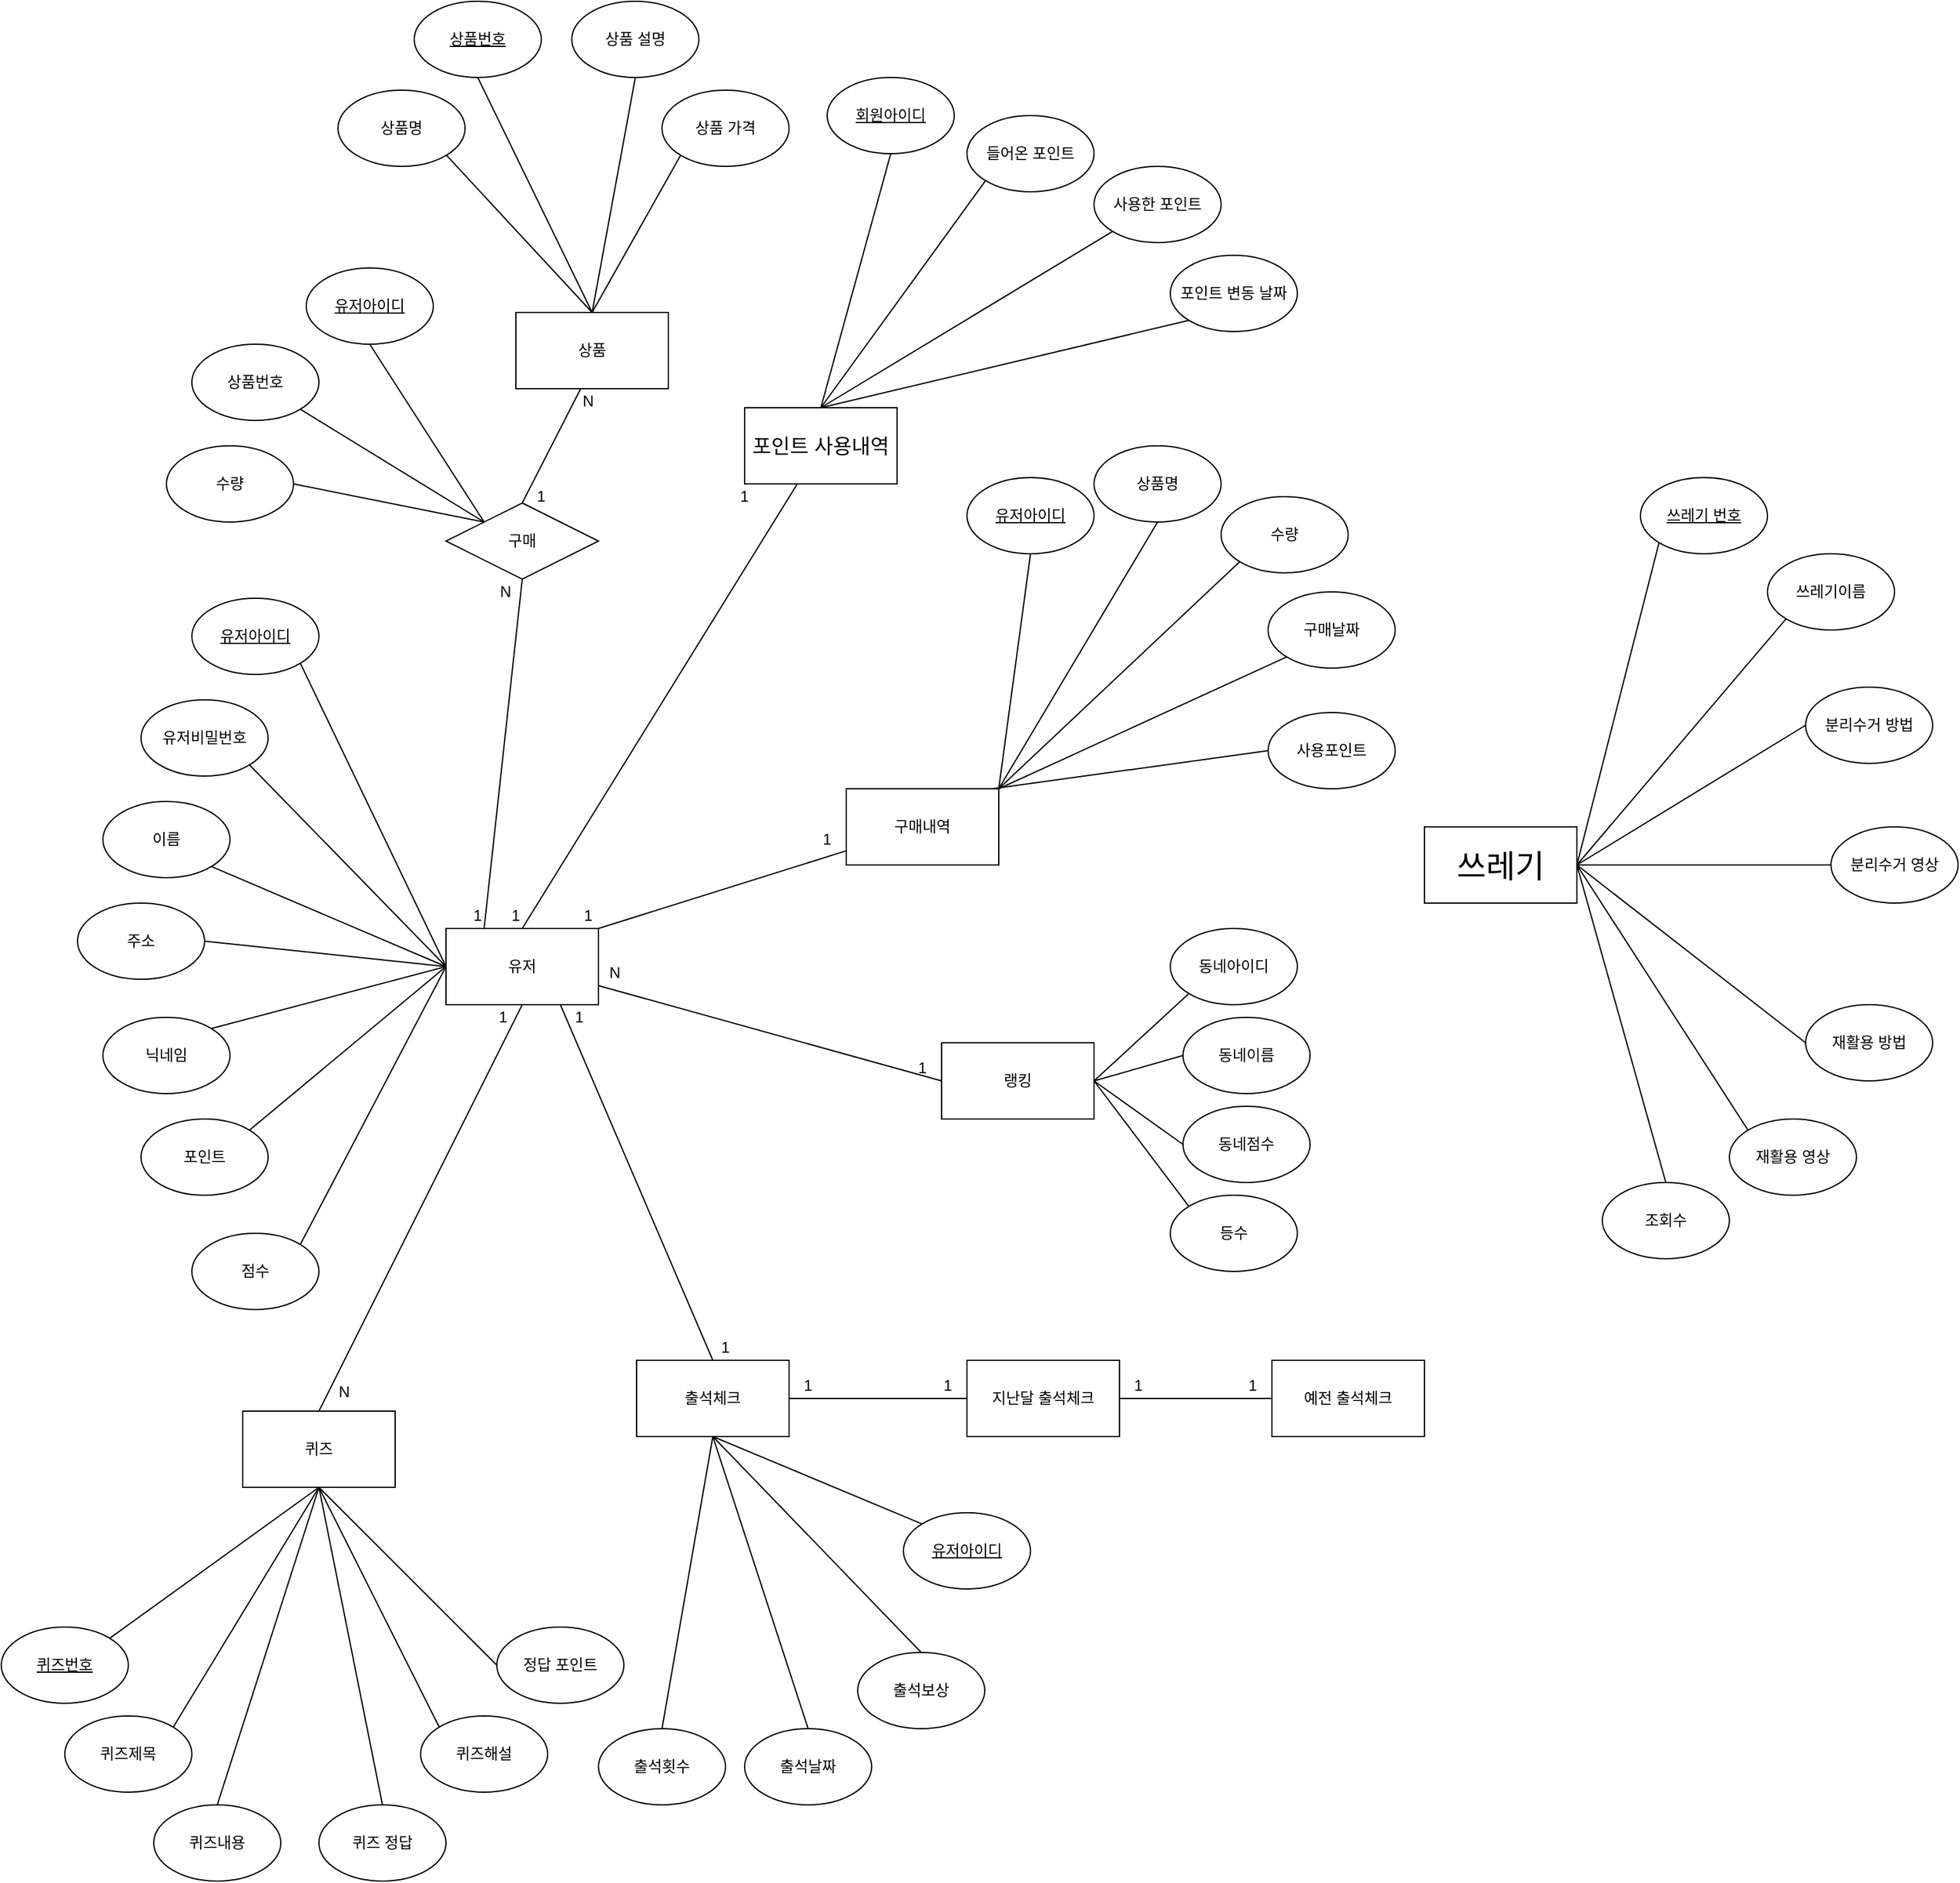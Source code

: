 <mxfile version="22.1.11" type="github">
  <diagram name="Page-1" id="ulOpeF8nahXcdeIZI8J-">
    <mxGraphModel dx="2763" dy="2087" grid="1" gridSize="10" guides="1" tooltips="1" connect="1" arrows="1" fold="1" page="1" pageScale="1" pageWidth="827" pageHeight="1169" math="0" shadow="0">
      <root>
        <mxCell id="0" />
        <mxCell id="1" parent="0" />
        <mxCell id="NCgDVOWuUd7d639b9hfE-2" value="유저" style="rounded=0;whiteSpace=wrap;html=1;" vertex="1" parent="1">
          <mxGeometry x="90" y="350" width="120" height="60" as="geometry" />
        </mxCell>
        <mxCell id="NCgDVOWuUd7d639b9hfE-3" value="상품" style="rounded=0;whiteSpace=wrap;html=1;" vertex="1" parent="1">
          <mxGeometry x="145" y="-135" width="120" height="60" as="geometry" />
        </mxCell>
        <mxCell id="NCgDVOWuUd7d639b9hfE-4" value="&lt;font style=&quot;font-size: 25px;&quot;&gt;쓰레기&lt;/font&gt;" style="rounded=0;whiteSpace=wrap;html=1;" vertex="1" parent="1">
          <mxGeometry x="860" y="270" width="120" height="60" as="geometry" />
        </mxCell>
        <mxCell id="NCgDVOWuUd7d639b9hfE-5" value="&lt;u&gt;쓰레기 번호&lt;/u&gt;" style="ellipse;whiteSpace=wrap;html=1;" vertex="1" parent="1">
          <mxGeometry x="1030" y="-5" width="100" height="60" as="geometry" />
        </mxCell>
        <mxCell id="NCgDVOWuUd7d639b9hfE-6" value="&lt;u&gt;유저아이디&lt;/u&gt;" style="ellipse;whiteSpace=wrap;html=1;" vertex="1" parent="1">
          <mxGeometry x="450" y="810" width="100" height="60" as="geometry" />
        </mxCell>
        <mxCell id="NCgDVOWuUd7d639b9hfE-7" value="&lt;u&gt;회원아이디&lt;/u&gt;" style="ellipse;whiteSpace=wrap;html=1;" vertex="1" parent="1">
          <mxGeometry x="390" y="-320" width="100" height="60" as="geometry" />
        </mxCell>
        <mxCell id="NCgDVOWuUd7d639b9hfE-8" value="출석보상" style="ellipse;whiteSpace=wrap;html=1;" vertex="1" parent="1">
          <mxGeometry x="414" y="920" width="100" height="60" as="geometry" />
        </mxCell>
        <mxCell id="NCgDVOWuUd7d639b9hfE-9" value="출석날짜" style="ellipse;whiteSpace=wrap;html=1;" vertex="1" parent="1">
          <mxGeometry x="325" y="980" width="100" height="60" as="geometry" />
        </mxCell>
        <mxCell id="NCgDVOWuUd7d639b9hfE-10" value="출석횟수" style="ellipse;whiteSpace=wrap;html=1;" vertex="1" parent="1">
          <mxGeometry x="210" y="980" width="100" height="60" as="geometry" />
        </mxCell>
        <mxCell id="NCgDVOWuUd7d639b9hfE-11" value="&lt;u&gt;퀴즈번호&lt;/u&gt;" style="ellipse;whiteSpace=wrap;html=1;" vertex="1" parent="1">
          <mxGeometry x="-260" y="900" width="100" height="60" as="geometry" />
        </mxCell>
        <mxCell id="NCgDVOWuUd7d639b9hfE-12" value="상품 가격" style="ellipse;whiteSpace=wrap;html=1;" vertex="1" parent="1">
          <mxGeometry x="260" y="-310" width="100" height="60" as="geometry" />
        </mxCell>
        <mxCell id="NCgDVOWuUd7d639b9hfE-13" value="상품 설명" style="ellipse;whiteSpace=wrap;html=1;" vertex="1" parent="1">
          <mxGeometry x="189" y="-380" width="100" height="60" as="geometry" />
        </mxCell>
        <mxCell id="NCgDVOWuUd7d639b9hfE-14" value="&lt;u&gt;상품번호&lt;/u&gt;" style="ellipse;whiteSpace=wrap;html=1;" vertex="1" parent="1">
          <mxGeometry x="65" y="-380" width="100" height="60" as="geometry" />
        </mxCell>
        <mxCell id="NCgDVOWuUd7d639b9hfE-15" value="상품명" style="ellipse;whiteSpace=wrap;html=1;" vertex="1" parent="1">
          <mxGeometry x="5" y="-310" width="100" height="60" as="geometry" />
        </mxCell>
        <mxCell id="NCgDVOWuUd7d639b9hfE-16" value="&lt;u&gt;유저아이디&lt;/u&gt;" style="ellipse;whiteSpace=wrap;html=1;" vertex="1" parent="1">
          <mxGeometry x="-110" y="90" width="100" height="60" as="geometry" />
        </mxCell>
        <mxCell id="NCgDVOWuUd7d639b9hfE-17" value="점수" style="ellipse;whiteSpace=wrap;html=1;" vertex="1" parent="1">
          <mxGeometry x="-110" y="590" width="100" height="60" as="geometry" />
        </mxCell>
        <mxCell id="NCgDVOWuUd7d639b9hfE-18" value="포인트" style="ellipse;whiteSpace=wrap;html=1;" vertex="1" parent="1">
          <mxGeometry x="-150" y="500" width="100" height="60" as="geometry" />
        </mxCell>
        <mxCell id="NCgDVOWuUd7d639b9hfE-19" value="닉네임" style="ellipse;whiteSpace=wrap;html=1;" vertex="1" parent="1">
          <mxGeometry x="-180" y="420" width="100" height="60" as="geometry" />
        </mxCell>
        <mxCell id="NCgDVOWuUd7d639b9hfE-20" value="주소" style="ellipse;whiteSpace=wrap;html=1;" vertex="1" parent="1">
          <mxGeometry x="-200" y="330" width="100" height="60" as="geometry" />
        </mxCell>
        <mxCell id="NCgDVOWuUd7d639b9hfE-21" value="이름" style="ellipse;whiteSpace=wrap;html=1;" vertex="1" parent="1">
          <mxGeometry x="-180" y="250" width="100" height="60" as="geometry" />
        </mxCell>
        <mxCell id="NCgDVOWuUd7d639b9hfE-22" value="유저비밀번호" style="ellipse;whiteSpace=wrap;html=1;" vertex="1" parent="1">
          <mxGeometry x="-150" y="170" width="100" height="60" as="geometry" />
        </mxCell>
        <mxCell id="NCgDVOWuUd7d639b9hfE-23" value="" style="endArrow=none;html=1;rounded=0;exitX=1;exitY=1;exitDx=0;exitDy=0;entryX=0;entryY=0.5;entryDx=0;entryDy=0;" edge="1" parent="1" source="NCgDVOWuUd7d639b9hfE-16" target="NCgDVOWuUd7d639b9hfE-2">
          <mxGeometry width="50" height="50" relative="1" as="geometry">
            <mxPoint x="390" y="430" as="sourcePoint" />
            <mxPoint x="35" y="370" as="targetPoint" />
          </mxGeometry>
        </mxCell>
        <mxCell id="NCgDVOWuUd7d639b9hfE-24" value="" style="endArrow=none;html=1;rounded=0;exitX=1;exitY=1;exitDx=0;exitDy=0;entryX=0;entryY=0.5;entryDx=0;entryDy=0;" edge="1" parent="1" source="NCgDVOWuUd7d639b9hfE-22" target="NCgDVOWuUd7d639b9hfE-2">
          <mxGeometry width="50" height="50" relative="1" as="geometry">
            <mxPoint x="320" y="480" as="sourcePoint" />
            <mxPoint x="373" y="706" as="targetPoint" />
          </mxGeometry>
        </mxCell>
        <mxCell id="NCgDVOWuUd7d639b9hfE-25" value="" style="endArrow=none;html=1;rounded=0;exitX=1;exitY=1;exitDx=0;exitDy=0;entryX=0;entryY=0.5;entryDx=0;entryDy=0;" edge="1" parent="1" source="NCgDVOWuUd7d639b9hfE-21" target="NCgDVOWuUd7d639b9hfE-2">
          <mxGeometry width="50" height="50" relative="1" as="geometry">
            <mxPoint x="340" y="590" as="sourcePoint" />
            <mxPoint x="390" y="540" as="targetPoint" />
          </mxGeometry>
        </mxCell>
        <mxCell id="NCgDVOWuUd7d639b9hfE-26" value="" style="endArrow=none;html=1;rounded=0;exitX=1;exitY=0.5;exitDx=0;exitDy=0;entryX=0;entryY=0.5;entryDx=0;entryDy=0;" edge="1" parent="1" source="NCgDVOWuUd7d639b9hfE-20" target="NCgDVOWuUd7d639b9hfE-2">
          <mxGeometry width="50" height="50" relative="1" as="geometry">
            <mxPoint x="350" y="600" as="sourcePoint" />
            <mxPoint x="400" y="550" as="targetPoint" />
          </mxGeometry>
        </mxCell>
        <mxCell id="NCgDVOWuUd7d639b9hfE-27" value="" style="endArrow=none;html=1;rounded=0;exitX=1;exitY=0;exitDx=0;exitDy=0;entryX=0;entryY=0.5;entryDx=0;entryDy=0;" edge="1" parent="1" source="NCgDVOWuUd7d639b9hfE-19" target="NCgDVOWuUd7d639b9hfE-2">
          <mxGeometry width="50" height="50" relative="1" as="geometry">
            <mxPoint x="360" y="610" as="sourcePoint" />
            <mxPoint x="410" y="560" as="targetPoint" />
          </mxGeometry>
        </mxCell>
        <mxCell id="NCgDVOWuUd7d639b9hfE-28" value="" style="endArrow=none;html=1;rounded=0;exitX=1;exitY=0;exitDx=0;exitDy=0;entryX=0;entryY=0.5;entryDx=0;entryDy=0;" edge="1" parent="1" source="NCgDVOWuUd7d639b9hfE-18" target="NCgDVOWuUd7d639b9hfE-2">
          <mxGeometry width="50" height="50" relative="1" as="geometry">
            <mxPoint x="370" y="620" as="sourcePoint" />
            <mxPoint x="420" y="570" as="targetPoint" />
          </mxGeometry>
        </mxCell>
        <mxCell id="NCgDVOWuUd7d639b9hfE-29" value="" style="endArrow=none;html=1;rounded=0;exitX=1;exitY=0;exitDx=0;exitDy=0;entryX=0;entryY=0.5;entryDx=0;entryDy=0;" edge="1" parent="1" source="NCgDVOWuUd7d639b9hfE-17" target="NCgDVOWuUd7d639b9hfE-2">
          <mxGeometry width="50" height="50" relative="1" as="geometry">
            <mxPoint x="380" y="630" as="sourcePoint" />
            <mxPoint x="430" y="580" as="targetPoint" />
          </mxGeometry>
        </mxCell>
        <mxCell id="NCgDVOWuUd7d639b9hfE-30" value="" style="endArrow=none;html=1;rounded=0;entryX=0.425;entryY=1;entryDx=0;entryDy=0;exitX=0.5;exitY=0;exitDx=0;exitDy=0;entryPerimeter=0;" edge="1" parent="1" source="NCgDVOWuUd7d639b9hfE-41" target="NCgDVOWuUd7d639b9hfE-3">
          <mxGeometry width="50" height="50" relative="1" as="geometry">
            <mxPoint x="240" y="160" as="sourcePoint" />
            <mxPoint x="255" y="115" as="targetPoint" />
          </mxGeometry>
        </mxCell>
        <mxCell id="NCgDVOWuUd7d639b9hfE-31" value="" style="endArrow=none;html=1;rounded=0;entryX=0.5;entryY=1;entryDx=0;entryDy=0;exitX=0.5;exitY=0;exitDx=0;exitDy=0;" edge="1" parent="1" source="NCgDVOWuUd7d639b9hfE-3" target="NCgDVOWuUd7d639b9hfE-13">
          <mxGeometry width="50" height="50" relative="1" as="geometry">
            <mxPoint x="360" y="110" as="sourcePoint" />
            <mxPoint x="410" y="60" as="targetPoint" />
          </mxGeometry>
        </mxCell>
        <mxCell id="NCgDVOWuUd7d639b9hfE-32" value="" style="endArrow=none;html=1;rounded=0;entryX=0;entryY=1;entryDx=0;entryDy=0;exitX=0.5;exitY=0;exitDx=0;exitDy=0;" edge="1" parent="1" source="NCgDVOWuUd7d639b9hfE-3" target="NCgDVOWuUd7d639b9hfE-12">
          <mxGeometry width="50" height="50" relative="1" as="geometry">
            <mxPoint x="545" y="90" as="sourcePoint" />
            <mxPoint x="595" y="40" as="targetPoint" />
          </mxGeometry>
        </mxCell>
        <mxCell id="NCgDVOWuUd7d639b9hfE-33" value="" style="endArrow=none;html=1;rounded=0;entryX=0.5;entryY=1;entryDx=0;entryDy=0;exitX=0.5;exitY=0;exitDx=0;exitDy=0;" edge="1" parent="1" source="NCgDVOWuUd7d639b9hfE-3" target="NCgDVOWuUd7d639b9hfE-14">
          <mxGeometry width="50" height="50" relative="1" as="geometry">
            <mxPoint x="465" y="55" as="sourcePoint" />
            <mxPoint x="515" y="5" as="targetPoint" />
          </mxGeometry>
        </mxCell>
        <mxCell id="NCgDVOWuUd7d639b9hfE-34" value="" style="endArrow=none;html=1;rounded=0;entryX=0.25;entryY=0;entryDx=0;entryDy=0;exitX=0.5;exitY=1;exitDx=0;exitDy=0;" edge="1" parent="1" source="NCgDVOWuUd7d639b9hfE-41" target="NCgDVOWuUd7d639b9hfE-2">
          <mxGeometry width="50" height="50" relative="1" as="geometry">
            <mxPoint x="364" y="380" as="sourcePoint" />
            <mxPoint x="414" y="330" as="targetPoint" />
          </mxGeometry>
        </mxCell>
        <mxCell id="NCgDVOWuUd7d639b9hfE-35" value="" style="endArrow=none;html=1;rounded=0;entryX=0.5;entryY=1;entryDx=0;entryDy=0;exitX=0.5;exitY=0;exitDx=0;exitDy=0;" edge="1" parent="1" source="NCgDVOWuUd7d639b9hfE-42" target="NCgDVOWuUd7d639b9hfE-2">
          <mxGeometry width="50" height="50" relative="1" as="geometry">
            <mxPoint x="250" y="650" as="sourcePoint" />
            <mxPoint x="625" y="490" as="targetPoint" />
          </mxGeometry>
        </mxCell>
        <mxCell id="NCgDVOWuUd7d639b9hfE-36" value="" style="endArrow=none;html=1;rounded=0;entryX=0.5;entryY=0;entryDx=0;entryDy=0;exitX=0.5;exitY=1;exitDx=0;exitDy=0;" edge="1" parent="1" source="NCgDVOWuUd7d639b9hfE-59" target="NCgDVOWuUd7d639b9hfE-10">
          <mxGeometry width="50" height="50" relative="1" as="geometry">
            <mxPoint x="310" y="760" as="sourcePoint" />
            <mxPoint x="362" y="560" as="targetPoint" />
          </mxGeometry>
        </mxCell>
        <mxCell id="NCgDVOWuUd7d639b9hfE-37" value="" style="endArrow=none;html=1;rounded=0;entryX=0.75;entryY=1;entryDx=0;entryDy=0;exitX=0.5;exitY=0;exitDx=0;exitDy=0;" edge="1" parent="1" source="NCgDVOWuUd7d639b9hfE-59" target="NCgDVOWuUd7d639b9hfE-2">
          <mxGeometry width="50" height="50" relative="1" as="geometry">
            <mxPoint x="600" y="590" as="sourcePoint" />
            <mxPoint x="650" y="540" as="targetPoint" />
          </mxGeometry>
        </mxCell>
        <mxCell id="NCgDVOWuUd7d639b9hfE-38" value="" style="endArrow=none;html=1;rounded=0;entryX=0;entryY=0;entryDx=0;entryDy=0;exitX=0.5;exitY=1;exitDx=0;exitDy=0;" edge="1" parent="1" source="NCgDVOWuUd7d639b9hfE-59" target="NCgDVOWuUd7d639b9hfE-6">
          <mxGeometry width="50" height="50" relative="1" as="geometry">
            <mxPoint x="310" y="760" as="sourcePoint" />
            <mxPoint x="556" y="870" as="targetPoint" />
          </mxGeometry>
        </mxCell>
        <mxCell id="NCgDVOWuUd7d639b9hfE-39" value="" style="endArrow=none;html=1;rounded=0;entryX=0.5;entryY=0;entryDx=0;entryDy=0;exitX=0.5;exitY=1;exitDx=0;exitDy=0;" edge="1" parent="1" source="NCgDVOWuUd7d639b9hfE-59" target="NCgDVOWuUd7d639b9hfE-8">
          <mxGeometry width="50" height="50" relative="1" as="geometry">
            <mxPoint x="310" y="760" as="sourcePoint" />
            <mxPoint x="686" y="910" as="targetPoint" />
          </mxGeometry>
        </mxCell>
        <mxCell id="NCgDVOWuUd7d639b9hfE-40" value="" style="endArrow=none;html=1;rounded=0;entryX=1;entryY=1;entryDx=0;entryDy=0;exitX=0.5;exitY=0;exitDx=0;exitDy=0;" edge="1" parent="1" source="NCgDVOWuUd7d639b9hfE-3" target="NCgDVOWuUd7d639b9hfE-15">
          <mxGeometry width="50" height="50" relative="1" as="geometry">
            <mxPoint x="485" y="-70" as="sourcePoint" />
            <mxPoint x="535" y="-120" as="targetPoint" />
          </mxGeometry>
        </mxCell>
        <mxCell id="NCgDVOWuUd7d639b9hfE-41" value="구매" style="shape=rhombus;perimeter=rhombusPerimeter;whiteSpace=wrap;html=1;align=center;" vertex="1" parent="1">
          <mxGeometry x="90" y="15" width="120" height="60" as="geometry" />
        </mxCell>
        <mxCell id="NCgDVOWuUd7d639b9hfE-42" value="퀴즈" style="rounded=0;whiteSpace=wrap;html=1;" vertex="1" parent="1">
          <mxGeometry x="-70" y="730" width="120" height="60" as="geometry" />
        </mxCell>
        <mxCell id="NCgDVOWuUd7d639b9hfE-43" value="N" style="text;html=1;strokeColor=none;fillColor=none;align=center;verticalAlign=middle;whiteSpace=wrap;rounded=0;" vertex="1" parent="1">
          <mxGeometry x="-20" y="700" width="60" height="30" as="geometry" />
        </mxCell>
        <mxCell id="NCgDVOWuUd7d639b9hfE-45" value="1" style="text;html=1;strokeColor=none;fillColor=none;align=center;verticalAlign=middle;whiteSpace=wrap;rounded=0;" vertex="1" parent="1">
          <mxGeometry x="120" y="410" width="30" height="20" as="geometry" />
        </mxCell>
        <mxCell id="NCgDVOWuUd7d639b9hfE-46" value="" style="endArrow=none;html=1;rounded=0;entryX=0.5;entryY=0;entryDx=0;entryDy=0;exitX=0.5;exitY=1;exitDx=0;exitDy=0;" edge="1" parent="1" source="NCgDVOWuUd7d639b9hfE-59" target="NCgDVOWuUd7d639b9hfE-9">
          <mxGeometry width="50" height="50" relative="1" as="geometry">
            <mxPoint x="310" y="760" as="sourcePoint" />
            <mxPoint x="576" y="1020" as="targetPoint" />
          </mxGeometry>
        </mxCell>
        <mxCell id="NCgDVOWuUd7d639b9hfE-47" value="" style="endArrow=none;html=1;rounded=0;exitX=0.5;exitY=1;exitDx=0;exitDy=0;entryX=1;entryY=0;entryDx=0;entryDy=0;" edge="1" parent="1" source="NCgDVOWuUd7d639b9hfE-42" target="NCgDVOWuUd7d639b9hfE-11">
          <mxGeometry width="50" height="50" relative="1" as="geometry">
            <mxPoint x="405" y="800" as="sourcePoint" />
            <mxPoint x="455" y="750" as="targetPoint" />
          </mxGeometry>
        </mxCell>
        <mxCell id="NCgDVOWuUd7d639b9hfE-48" value="" style="endArrow=none;html=1;rounded=0;exitX=0.5;exitY=1;exitDx=0;exitDy=0;entryX=1;entryY=0;entryDx=0;entryDy=0;" edge="1" parent="1" source="NCgDVOWuUd7d639b9hfE-42" target="NCgDVOWuUd7d639b9hfE-53">
          <mxGeometry width="50" height="50" relative="1" as="geometry">
            <mxPoint x="415" y="810" as="sourcePoint" />
            <mxPoint x="465" y="760" as="targetPoint" />
          </mxGeometry>
        </mxCell>
        <mxCell id="NCgDVOWuUd7d639b9hfE-49" value="" style="endArrow=none;html=1;rounded=0;exitX=0.5;exitY=1;exitDx=0;exitDy=0;entryX=0.5;entryY=0;entryDx=0;entryDy=0;" edge="1" parent="1" source="NCgDVOWuUd7d639b9hfE-42" target="NCgDVOWuUd7d639b9hfE-55">
          <mxGeometry width="50" height="50" relative="1" as="geometry">
            <mxPoint x="425" y="820" as="sourcePoint" />
            <mxPoint x="475" y="770" as="targetPoint" />
          </mxGeometry>
        </mxCell>
        <mxCell id="NCgDVOWuUd7d639b9hfE-50" value="" style="endArrow=none;html=1;rounded=0;exitX=0.5;exitY=1;exitDx=0;exitDy=0;entryX=0.5;entryY=0;entryDx=0;entryDy=0;" edge="1" parent="1" source="NCgDVOWuUd7d639b9hfE-42" target="NCgDVOWuUd7d639b9hfE-56">
          <mxGeometry width="50" height="50" relative="1" as="geometry">
            <mxPoint x="435" y="830" as="sourcePoint" />
            <mxPoint x="485" y="780" as="targetPoint" />
          </mxGeometry>
        </mxCell>
        <mxCell id="NCgDVOWuUd7d639b9hfE-51" value="" style="endArrow=none;html=1;rounded=0;exitX=0;exitY=0;exitDx=0;exitDy=0;entryX=0.5;entryY=1;entryDx=0;entryDy=0;" edge="1" parent="1" source="NCgDVOWuUd7d639b9hfE-57" target="NCgDVOWuUd7d639b9hfE-42">
          <mxGeometry width="50" height="50" relative="1" as="geometry">
            <mxPoint x="445" y="840" as="sourcePoint" />
            <mxPoint x="130" y="770" as="targetPoint" />
          </mxGeometry>
        </mxCell>
        <mxCell id="NCgDVOWuUd7d639b9hfE-52" value="" style="endArrow=none;html=1;rounded=0;entryX=0.5;entryY=1;entryDx=0;entryDy=0;exitX=0;exitY=0.5;exitDx=0;exitDy=0;" edge="1" parent="1" source="NCgDVOWuUd7d639b9hfE-54" target="NCgDVOWuUd7d639b9hfE-42">
          <mxGeometry width="50" height="50" relative="1" as="geometry">
            <mxPoint x="455" y="850" as="sourcePoint" />
            <mxPoint x="505" y="800" as="targetPoint" />
          </mxGeometry>
        </mxCell>
        <mxCell id="NCgDVOWuUd7d639b9hfE-53" value="퀴즈제목" style="ellipse;whiteSpace=wrap;html=1;" vertex="1" parent="1">
          <mxGeometry x="-210" y="970" width="100" height="60" as="geometry" />
        </mxCell>
        <mxCell id="NCgDVOWuUd7d639b9hfE-54" value="정답 포인트" style="ellipse;whiteSpace=wrap;html=1;" vertex="1" parent="1">
          <mxGeometry x="130" y="900" width="100" height="60" as="geometry" />
        </mxCell>
        <mxCell id="NCgDVOWuUd7d639b9hfE-55" value="퀴즈내용" style="ellipse;whiteSpace=wrap;html=1;" vertex="1" parent="1">
          <mxGeometry x="-140" y="1040" width="100" height="60" as="geometry" />
        </mxCell>
        <mxCell id="NCgDVOWuUd7d639b9hfE-56" value="퀴즈 정답" style="ellipse;whiteSpace=wrap;html=1;" vertex="1" parent="1">
          <mxGeometry x="-10" y="1040" width="100" height="60" as="geometry" />
        </mxCell>
        <mxCell id="NCgDVOWuUd7d639b9hfE-57" value="퀴즈해설" style="ellipse;whiteSpace=wrap;html=1;" vertex="1" parent="1">
          <mxGeometry x="70" y="970" width="100" height="60" as="geometry" />
        </mxCell>
        <mxCell id="NCgDVOWuUd7d639b9hfE-59" value="출석체크" style="rounded=0;whiteSpace=wrap;html=1;" vertex="1" parent="1">
          <mxGeometry x="240" y="690" width="120" height="60" as="geometry" />
        </mxCell>
        <mxCell id="NCgDVOWuUd7d639b9hfE-60" value="1" style="text;html=1;strokeColor=none;fillColor=none;align=center;verticalAlign=middle;whiteSpace=wrap;rounded=0;" vertex="1" parent="1">
          <mxGeometry x="180" y="410" width="30" height="20" as="geometry" />
        </mxCell>
        <mxCell id="NCgDVOWuUd7d639b9hfE-61" value="1" style="text;html=1;strokeColor=none;fillColor=none;align=center;verticalAlign=middle;whiteSpace=wrap;rounded=0;" vertex="1" parent="1">
          <mxGeometry x="295" y="670" width="30" height="20" as="geometry" />
        </mxCell>
        <mxCell id="NCgDVOWuUd7d639b9hfE-62" value="" style="endArrow=none;html=1;rounded=0;entryX=1;entryY=0.5;entryDx=0;entryDy=0;exitX=0;exitY=0.5;exitDx=0;exitDy=0;" edge="1" parent="1" source="NCgDVOWuUd7d639b9hfE-64" target="NCgDVOWuUd7d639b9hfE-59">
          <mxGeometry width="50" height="50" relative="1" as="geometry">
            <mxPoint x="296" y="980" as="sourcePoint" />
            <mxPoint x="346" y="760" as="targetPoint" />
          </mxGeometry>
        </mxCell>
        <mxCell id="NCgDVOWuUd7d639b9hfE-63" value="" style="endArrow=none;html=1;rounded=0;exitX=1;exitY=0.75;exitDx=0;exitDy=0;entryX=0;entryY=0.5;entryDx=0;entryDy=0;" edge="1" parent="1" source="NCgDVOWuUd7d639b9hfE-2" target="NCgDVOWuUd7d639b9hfE-72">
          <mxGeometry width="50" height="50" relative="1" as="geometry">
            <mxPoint x="550" y="530" as="sourcePoint" />
            <mxPoint x="450" y="450" as="targetPoint" />
          </mxGeometry>
        </mxCell>
        <mxCell id="NCgDVOWuUd7d639b9hfE-64" value="지난달 출석체크" style="rounded=0;whiteSpace=wrap;html=1;" vertex="1" parent="1">
          <mxGeometry x="500" y="690" width="120" height="60" as="geometry" />
        </mxCell>
        <mxCell id="NCgDVOWuUd7d639b9hfE-65" value="" style="endArrow=none;html=1;rounded=0;entryX=1;entryY=0.5;entryDx=0;entryDy=0;" edge="1" parent="1" source="NCgDVOWuUd7d639b9hfE-66" target="NCgDVOWuUd7d639b9hfE-64">
          <mxGeometry width="50" height="50" relative="1" as="geometry">
            <mxPoint x="546" y="1090" as="sourcePoint" />
            <mxPoint x="550" y="860" as="targetPoint" />
          </mxGeometry>
        </mxCell>
        <mxCell id="NCgDVOWuUd7d639b9hfE-66" value="예전 출석체크" style="rounded=0;whiteSpace=wrap;html=1;" vertex="1" parent="1">
          <mxGeometry x="740" y="690" width="120" height="60" as="geometry" />
        </mxCell>
        <mxCell id="NCgDVOWuUd7d639b9hfE-67" value="1" style="text;html=1;strokeColor=none;fillColor=none;align=center;verticalAlign=middle;whiteSpace=wrap;rounded=0;" vertex="1" parent="1">
          <mxGeometry x="360" y="700" width="30" height="20" as="geometry" />
        </mxCell>
        <mxCell id="NCgDVOWuUd7d639b9hfE-68" value="1" style="text;html=1;strokeColor=none;fillColor=none;align=center;verticalAlign=middle;whiteSpace=wrap;rounded=0;" vertex="1" parent="1">
          <mxGeometry x="470" y="700" width="30" height="20" as="geometry" />
        </mxCell>
        <mxCell id="NCgDVOWuUd7d639b9hfE-69" value="1" style="text;html=1;strokeColor=none;fillColor=none;align=center;verticalAlign=middle;whiteSpace=wrap;rounded=0;" vertex="1" parent="1">
          <mxGeometry x="710" y="700" width="30" height="20" as="geometry" />
        </mxCell>
        <mxCell id="NCgDVOWuUd7d639b9hfE-70" value="1" style="text;html=1;strokeColor=none;fillColor=none;align=center;verticalAlign=middle;whiteSpace=wrap;rounded=0;" vertex="1" parent="1">
          <mxGeometry x="620" y="700" width="30" height="20" as="geometry" />
        </mxCell>
        <mxCell id="NCgDVOWuUd7d639b9hfE-72" value="랭킹" style="rounded=0;whiteSpace=wrap;html=1;" vertex="1" parent="1">
          <mxGeometry x="480" y="440" width="120" height="60" as="geometry" />
        </mxCell>
        <mxCell id="NCgDVOWuUd7d639b9hfE-73" value="N" style="text;html=1;strokeColor=none;fillColor=none;align=center;verticalAlign=middle;whiteSpace=wrap;rounded=0;" vertex="1" parent="1">
          <mxGeometry x="210" y="370" width="26" height="30" as="geometry" />
        </mxCell>
        <mxCell id="NCgDVOWuUd7d639b9hfE-74" value="1" style="text;html=1;strokeColor=none;fillColor=none;align=center;verticalAlign=middle;whiteSpace=wrap;rounded=0;" vertex="1" parent="1">
          <mxGeometry x="450" y="450" width="30" height="20" as="geometry" />
        </mxCell>
        <mxCell id="NCgDVOWuUd7d639b9hfE-75" value="" style="endArrow=none;html=1;rounded=0;exitX=1;exitY=0.5;exitDx=0;exitDy=0;entryX=0;entryY=1;entryDx=0;entryDy=0;" edge="1" parent="1" source="NCgDVOWuUd7d639b9hfE-72" target="NCgDVOWuUd7d639b9hfE-90">
          <mxGeometry width="50" height="50" relative="1" as="geometry">
            <mxPoint x="670" y="830" as="sourcePoint" />
            <mxPoint x="670" y="410" as="targetPoint" />
          </mxGeometry>
        </mxCell>
        <mxCell id="NCgDVOWuUd7d639b9hfE-76" value="" style="endArrow=none;html=1;rounded=0;entryX=1;entryY=0.5;entryDx=0;entryDy=0;exitX=0;exitY=0.5;exitDx=0;exitDy=0;" edge="1" parent="1" source="NCgDVOWuUd7d639b9hfE-89" target="NCgDVOWuUd7d639b9hfE-72">
          <mxGeometry width="50" height="50" relative="1" as="geometry">
            <mxPoint x="670" y="470" as="sourcePoint" />
            <mxPoint x="680" y="720" as="targetPoint" />
          </mxGeometry>
        </mxCell>
        <mxCell id="NCgDVOWuUd7d639b9hfE-77" value="" style="endArrow=none;html=1;rounded=0;entryX=1;entryY=0.5;entryDx=0;entryDy=0;exitX=0;exitY=0.5;exitDx=0;exitDy=0;" edge="1" parent="1" source="NCgDVOWuUd7d639b9hfE-88" target="NCgDVOWuUd7d639b9hfE-72">
          <mxGeometry width="50" height="50" relative="1" as="geometry">
            <mxPoint x="680" y="500" as="sourcePoint" />
            <mxPoint x="690" y="730" as="targetPoint" />
          </mxGeometry>
        </mxCell>
        <mxCell id="NCgDVOWuUd7d639b9hfE-78" value="" style="endArrow=none;html=1;rounded=0;entryX=1;entryY=0.5;entryDx=0;entryDy=0;exitX=0;exitY=0;exitDx=0;exitDy=0;" edge="1" parent="1" source="NCgDVOWuUd7d639b9hfE-87" target="NCgDVOWuUd7d639b9hfE-72">
          <mxGeometry width="50" height="50" relative="1" as="geometry">
            <mxPoint x="660" y="540" as="sourcePoint" />
            <mxPoint x="700" y="740" as="targetPoint" />
          </mxGeometry>
        </mxCell>
        <mxCell id="NCgDVOWuUd7d639b9hfE-80" value="" style="endArrow=none;html=1;rounded=0;exitX=0.5;exitY=0;exitDx=0;exitDy=0;" edge="1" parent="1" source="NCgDVOWuUd7d639b9hfE-2" target="NCgDVOWuUd7d639b9hfE-99">
          <mxGeometry width="50" height="50" relative="1" as="geometry">
            <mxPoint x="380" y="390" as="sourcePoint" />
            <mxPoint x="430" y="-80" as="targetPoint" />
          </mxGeometry>
        </mxCell>
        <mxCell id="NCgDVOWuUd7d639b9hfE-81" value="" style="endArrow=none;html=1;rounded=0;exitX=1;exitY=0;exitDx=0;exitDy=0;" edge="1" parent="1" source="NCgDVOWuUd7d639b9hfE-2" target="NCgDVOWuUd7d639b9hfE-100">
          <mxGeometry width="50" height="50" relative="1" as="geometry">
            <mxPoint x="439.5" y="420" as="sourcePoint" />
            <mxPoint x="470" y="170" as="targetPoint" />
          </mxGeometry>
        </mxCell>
        <mxCell id="NCgDVOWuUd7d639b9hfE-82" value="" style="endArrow=none;html=1;rounded=0;exitX=0.5;exitY=0;exitDx=0;exitDy=0;entryX=0.5;entryY=1;entryDx=0;entryDy=0;" edge="1" parent="1" source="NCgDVOWuUd7d639b9hfE-99" target="NCgDVOWuUd7d639b9hfE-7">
          <mxGeometry width="50" height="50" relative="1" as="geometry">
            <mxPoint x="570" y="-110" as="sourcePoint" />
            <mxPoint x="420" y="-350" as="targetPoint" />
          </mxGeometry>
        </mxCell>
        <mxCell id="NCgDVOWuUd7d639b9hfE-83" value="" style="endArrow=none;html=1;rounded=0;exitX=0.5;exitY=0;exitDx=0;exitDy=0;entryX=0;entryY=1;entryDx=0;entryDy=0;" edge="1" parent="1" source="NCgDVOWuUd7d639b9hfE-99" target="NCgDVOWuUd7d639b9hfE-111">
          <mxGeometry width="50" height="50" relative="1" as="geometry">
            <mxPoint x="580" y="-100" as="sourcePoint" />
            <mxPoint x="500" y="-330" as="targetPoint" />
          </mxGeometry>
        </mxCell>
        <mxCell id="NCgDVOWuUd7d639b9hfE-84" value="수량" style="ellipse;whiteSpace=wrap;html=1;" vertex="1" parent="1">
          <mxGeometry x="-130" y="-30" width="100" height="60" as="geometry" />
        </mxCell>
        <mxCell id="NCgDVOWuUd7d639b9hfE-85" value="상품번호" style="ellipse;whiteSpace=wrap;html=1;" vertex="1" parent="1">
          <mxGeometry x="-110" y="-110" width="100" height="60" as="geometry" />
        </mxCell>
        <mxCell id="NCgDVOWuUd7d639b9hfE-86" value="&lt;u&gt;유저아이디&lt;/u&gt;" style="ellipse;whiteSpace=wrap;html=1;" vertex="1" parent="1">
          <mxGeometry x="-20" y="-170" width="100" height="60" as="geometry" />
        </mxCell>
        <mxCell id="NCgDVOWuUd7d639b9hfE-87" value="등수" style="ellipse;whiteSpace=wrap;html=1;" vertex="1" parent="1">
          <mxGeometry x="660" y="560" width="100" height="60" as="geometry" />
        </mxCell>
        <mxCell id="NCgDVOWuUd7d639b9hfE-88" value="동네점수" style="ellipse;whiteSpace=wrap;html=1;" vertex="1" parent="1">
          <mxGeometry x="670" y="490" width="100" height="60" as="geometry" />
        </mxCell>
        <mxCell id="NCgDVOWuUd7d639b9hfE-89" value="동네이름" style="ellipse;whiteSpace=wrap;html=1;" vertex="1" parent="1">
          <mxGeometry x="670" y="420" width="100" height="60" as="geometry" />
        </mxCell>
        <mxCell id="NCgDVOWuUd7d639b9hfE-90" value="동네아이디" style="ellipse;whiteSpace=wrap;html=1;" vertex="1" parent="1">
          <mxGeometry x="660" y="350" width="100" height="60" as="geometry" />
        </mxCell>
        <mxCell id="NCgDVOWuUd7d639b9hfE-91" value="" style="endArrow=none;html=1;rounded=0;exitX=0;exitY=0;exitDx=0;exitDy=0;entryX=1;entryY=0.5;entryDx=0;entryDy=0;" edge="1" parent="1" source="NCgDVOWuUd7d639b9hfE-41" target="NCgDVOWuUd7d639b9hfE-84">
          <mxGeometry width="50" height="50" relative="1" as="geometry">
            <mxPoint x="-150" y="90" as="sourcePoint" />
            <mxPoint x="-80" y="-60" as="targetPoint" />
          </mxGeometry>
        </mxCell>
        <mxCell id="NCgDVOWuUd7d639b9hfE-92" value="" style="endArrow=none;html=1;rounded=0;exitX=0;exitY=0;exitDx=0;exitDy=0;entryX=1;entryY=1;entryDx=0;entryDy=0;" edge="1" parent="1" source="NCgDVOWuUd7d639b9hfE-41" target="NCgDVOWuUd7d639b9hfE-85">
          <mxGeometry width="50" height="50" relative="1" as="geometry">
            <mxPoint x="-135" y="40" as="sourcePoint" />
            <mxPoint x="-60" y="-80" as="targetPoint" />
          </mxGeometry>
        </mxCell>
        <mxCell id="NCgDVOWuUd7d639b9hfE-93" value="" style="endArrow=none;html=1;rounded=0;exitX=0;exitY=0;exitDx=0;exitDy=0;entryX=0.5;entryY=1;entryDx=0;entryDy=0;" edge="1" parent="1" source="NCgDVOWuUd7d639b9hfE-41" target="NCgDVOWuUd7d639b9hfE-86">
          <mxGeometry width="50" height="50" relative="1" as="geometry">
            <mxPoint x="-50" y="-5" as="sourcePoint" />
            <mxPoint x="-30" y="-100" as="targetPoint" />
          </mxGeometry>
        </mxCell>
        <mxCell id="NCgDVOWuUd7d639b9hfE-94" value="1" style="text;html=1;strokeColor=none;fillColor=none;align=center;verticalAlign=middle;whiteSpace=wrap;rounded=0;" vertex="1" parent="1">
          <mxGeometry x="100" y="330" width="30" height="20" as="geometry" />
        </mxCell>
        <mxCell id="NCgDVOWuUd7d639b9hfE-95" value="1" style="text;html=1;strokeColor=none;fillColor=none;align=center;verticalAlign=middle;whiteSpace=wrap;rounded=0;" vertex="1" parent="1">
          <mxGeometry x="150" width="30" height="20" as="geometry" />
        </mxCell>
        <mxCell id="NCgDVOWuUd7d639b9hfE-96" value="N" style="text;html=1;strokeColor=none;fillColor=none;align=center;verticalAlign=middle;whiteSpace=wrap;rounded=0;" vertex="1" parent="1">
          <mxGeometry x="124" y="70" width="26" height="30" as="geometry" />
        </mxCell>
        <mxCell id="NCgDVOWuUd7d639b9hfE-97" value="N" style="text;html=1;strokeColor=none;fillColor=none;align=center;verticalAlign=middle;whiteSpace=wrap;rounded=0;" vertex="1" parent="1">
          <mxGeometry x="189" y="-80" width="26" height="30" as="geometry" />
        </mxCell>
        <mxCell id="NCgDVOWuUd7d639b9hfE-99" value="&lt;font style=&quot;font-size: 16px;&quot;&gt;포인트 사용내역&lt;/font&gt;" style="rounded=0;whiteSpace=wrap;html=1;" vertex="1" parent="1">
          <mxGeometry x="325" y="-60" width="120" height="60" as="geometry" />
        </mxCell>
        <mxCell id="NCgDVOWuUd7d639b9hfE-100" value="구매내역" style="rounded=0;whiteSpace=wrap;html=1;" vertex="1" parent="1">
          <mxGeometry x="405" y="240" width="120" height="60" as="geometry" />
        </mxCell>
        <mxCell id="NCgDVOWuUd7d639b9hfE-101" value="1" style="text;html=1;strokeColor=none;fillColor=none;align=center;verticalAlign=middle;whiteSpace=wrap;rounded=0;" vertex="1" parent="1">
          <mxGeometry x="310" width="30" height="20" as="geometry" />
        </mxCell>
        <mxCell id="NCgDVOWuUd7d639b9hfE-102" value="1" style="text;html=1;strokeColor=none;fillColor=none;align=center;verticalAlign=middle;whiteSpace=wrap;rounded=0;" vertex="1" parent="1">
          <mxGeometry x="187" y="330" width="30" height="20" as="geometry" />
        </mxCell>
        <mxCell id="NCgDVOWuUd7d639b9hfE-103" value="1" style="text;html=1;strokeColor=none;fillColor=none;align=center;verticalAlign=middle;whiteSpace=wrap;rounded=0;" vertex="1" parent="1">
          <mxGeometry x="375" y="270" width="30" height="20" as="geometry" />
        </mxCell>
        <mxCell id="NCgDVOWuUd7d639b9hfE-104" value="1" style="text;html=1;strokeColor=none;fillColor=none;align=center;verticalAlign=middle;whiteSpace=wrap;rounded=0;" vertex="1" parent="1">
          <mxGeometry x="130" y="330" width="30" height="20" as="geometry" />
        </mxCell>
        <mxCell id="NCgDVOWuUd7d639b9hfE-105" value="" style="endArrow=none;html=1;rounded=0;exitX=0.5;exitY=0;exitDx=0;exitDy=0;entryX=0;entryY=1;entryDx=0;entryDy=0;" edge="1" parent="1" source="NCgDVOWuUd7d639b9hfE-99" target="NCgDVOWuUd7d639b9hfE-113">
          <mxGeometry width="50" height="50" relative="1" as="geometry">
            <mxPoint x="590" y="-90" as="sourcePoint" />
            <mxPoint x="560" y="-320" as="targetPoint" />
          </mxGeometry>
        </mxCell>
        <mxCell id="NCgDVOWuUd7d639b9hfE-106" value="" style="endArrow=none;html=1;rounded=0;exitX=0.5;exitY=0;exitDx=0;exitDy=0;entryX=0;entryY=1;entryDx=0;entryDy=0;" edge="1" parent="1" source="NCgDVOWuUd7d639b9hfE-99" target="NCgDVOWuUd7d639b9hfE-112">
          <mxGeometry width="50" height="50" relative="1" as="geometry">
            <mxPoint x="600" y="-80" as="sourcePoint" />
            <mxPoint x="590" y="-270" as="targetPoint" />
          </mxGeometry>
        </mxCell>
        <mxCell id="NCgDVOWuUd7d639b9hfE-107" value="" style="endArrow=none;html=1;rounded=0;entryX=0.5;entryY=1;entryDx=0;entryDy=0;exitX=1;exitY=0;exitDx=0;exitDy=0;" edge="1" parent="1" source="NCgDVOWuUd7d639b9hfE-100" target="NCgDVOWuUd7d639b9hfE-118">
          <mxGeometry width="50" height="50" relative="1" as="geometry">
            <mxPoint x="560" y="250" as="sourcePoint" />
            <mxPoint x="540" y="90" as="targetPoint" />
          </mxGeometry>
        </mxCell>
        <mxCell id="NCgDVOWuUd7d639b9hfE-108" value="" style="endArrow=none;html=1;rounded=0;entryX=0.5;entryY=1;entryDx=0;entryDy=0;exitX=1;exitY=0;exitDx=0;exitDy=0;" edge="1" parent="1" source="NCgDVOWuUd7d639b9hfE-100" target="NCgDVOWuUd7d639b9hfE-117">
          <mxGeometry width="50" height="50" relative="1" as="geometry">
            <mxPoint x="490" y="210" as="sourcePoint" />
            <mxPoint x="600" y="80" as="targetPoint" />
          </mxGeometry>
        </mxCell>
        <mxCell id="NCgDVOWuUd7d639b9hfE-109" value="" style="endArrow=none;html=1;rounded=0;entryX=0;entryY=1;entryDx=0;entryDy=0;exitX=1;exitY=0;exitDx=0;exitDy=0;" edge="1" parent="1" source="NCgDVOWuUd7d639b9hfE-100" target="NCgDVOWuUd7d639b9hfE-116">
          <mxGeometry width="50" height="50" relative="1" as="geometry">
            <mxPoint x="520" y="240" as="sourcePoint" />
            <mxPoint x="680" y="70" as="targetPoint" />
          </mxGeometry>
        </mxCell>
        <mxCell id="NCgDVOWuUd7d639b9hfE-110" value="" style="endArrow=none;html=1;rounded=0;entryX=0;entryY=1;entryDx=0;entryDy=0;exitX=1;exitY=0;exitDx=0;exitDy=0;" edge="1" parent="1" source="NCgDVOWuUd7d639b9hfE-100" target="NCgDVOWuUd7d639b9hfE-115">
          <mxGeometry width="50" height="50" relative="1" as="geometry">
            <mxPoint x="560" y="250" as="sourcePoint" />
            <mxPoint x="710" y="120" as="targetPoint" />
          </mxGeometry>
        </mxCell>
        <mxCell id="NCgDVOWuUd7d639b9hfE-111" value="들어온 포인트" style="ellipse;whiteSpace=wrap;html=1;" vertex="1" parent="1">
          <mxGeometry x="500" y="-290" width="100" height="60" as="geometry" />
        </mxCell>
        <mxCell id="NCgDVOWuUd7d639b9hfE-112" value="포인트 변동 날짜" style="ellipse;whiteSpace=wrap;html=1;" vertex="1" parent="1">
          <mxGeometry x="660" y="-180" width="100" height="60" as="geometry" />
        </mxCell>
        <mxCell id="NCgDVOWuUd7d639b9hfE-113" value="사용한 포인트" style="ellipse;whiteSpace=wrap;html=1;" vertex="1" parent="1">
          <mxGeometry x="600" y="-250" width="100" height="60" as="geometry" />
        </mxCell>
        <mxCell id="NCgDVOWuUd7d639b9hfE-114" value="사용포인트" style="ellipse;whiteSpace=wrap;html=1;" vertex="1" parent="1">
          <mxGeometry x="737" y="180" width="100" height="60" as="geometry" />
        </mxCell>
        <mxCell id="NCgDVOWuUd7d639b9hfE-115" value="구매날짜" style="ellipse;whiteSpace=wrap;html=1;" vertex="1" parent="1">
          <mxGeometry x="737" y="85" width="100" height="60" as="geometry" />
        </mxCell>
        <mxCell id="NCgDVOWuUd7d639b9hfE-116" value="수량" style="ellipse;whiteSpace=wrap;html=1;" vertex="1" parent="1">
          <mxGeometry x="700" y="10" width="100" height="60" as="geometry" />
        </mxCell>
        <mxCell id="NCgDVOWuUd7d639b9hfE-117" value="상품명" style="ellipse;whiteSpace=wrap;html=1;" vertex="1" parent="1">
          <mxGeometry x="600" y="-30" width="100" height="60" as="geometry" />
        </mxCell>
        <mxCell id="NCgDVOWuUd7d639b9hfE-118" value="&lt;u&gt;유저아이디&lt;/u&gt;" style="ellipse;whiteSpace=wrap;html=1;" vertex="1" parent="1">
          <mxGeometry x="500" y="-5" width="100" height="60" as="geometry" />
        </mxCell>
        <mxCell id="NCgDVOWuUd7d639b9hfE-119" value="" style="endArrow=none;html=1;rounded=0;entryX=0;entryY=0.5;entryDx=0;entryDy=0;" edge="1" parent="1" target="NCgDVOWuUd7d639b9hfE-114">
          <mxGeometry width="50" height="50" relative="1" as="geometry">
            <mxPoint x="520" y="240" as="sourcePoint" />
            <mxPoint x="710" y="230" as="targetPoint" />
          </mxGeometry>
        </mxCell>
        <mxCell id="NCgDVOWuUd7d639b9hfE-120" value="" style="endArrow=none;html=1;rounded=0;exitX=1;exitY=0.5;exitDx=0;exitDy=0;entryX=0;entryY=1;entryDx=0;entryDy=0;" edge="1" parent="1" source="NCgDVOWuUd7d639b9hfE-4" target="NCgDVOWuUd7d639b9hfE-5">
          <mxGeometry width="50" height="50" relative="1" as="geometry">
            <mxPoint x="950" y="240" as="sourcePoint" />
            <mxPoint x="1050" y="60" as="targetPoint" />
          </mxGeometry>
        </mxCell>
        <mxCell id="NCgDVOWuUd7d639b9hfE-121" value="" style="endArrow=none;html=1;rounded=0;exitX=1;exitY=0.5;exitDx=0;exitDy=0;entryX=0;entryY=1;entryDx=0;entryDy=0;" edge="1" parent="1" source="NCgDVOWuUd7d639b9hfE-4" target="NCgDVOWuUd7d639b9hfE-127">
          <mxGeometry width="50" height="50" relative="1" as="geometry">
            <mxPoint x="990" y="310" as="sourcePoint" />
            <mxPoint x="1100" y="100" as="targetPoint" />
          </mxGeometry>
        </mxCell>
        <mxCell id="NCgDVOWuUd7d639b9hfE-122" value="" style="endArrow=none;html=1;rounded=0;exitX=1;exitY=0.5;exitDx=0;exitDy=0;entryX=0;entryY=0.5;entryDx=0;entryDy=0;" edge="1" parent="1" source="NCgDVOWuUd7d639b9hfE-4" target="NCgDVOWuUd7d639b9hfE-128">
          <mxGeometry width="50" height="50" relative="1" as="geometry">
            <mxPoint x="1000" y="320" as="sourcePoint" />
            <mxPoint x="1130" y="150" as="targetPoint" />
          </mxGeometry>
        </mxCell>
        <mxCell id="NCgDVOWuUd7d639b9hfE-123" value="" style="endArrow=none;html=1;rounded=0;exitX=1;exitY=0.5;exitDx=0;exitDy=0;entryX=0;entryY=0.5;entryDx=0;entryDy=0;" edge="1" parent="1" source="NCgDVOWuUd7d639b9hfE-4" target="NCgDVOWuUd7d639b9hfE-129">
          <mxGeometry width="50" height="50" relative="1" as="geometry">
            <mxPoint x="1010" y="330" as="sourcePoint" />
            <mxPoint x="1170" y="200" as="targetPoint" />
          </mxGeometry>
        </mxCell>
        <mxCell id="NCgDVOWuUd7d639b9hfE-124" value="" style="endArrow=none;html=1;rounded=0;exitX=1;exitY=0.5;exitDx=0;exitDy=0;entryX=0;entryY=0.5;entryDx=0;entryDy=0;" edge="1" parent="1" source="NCgDVOWuUd7d639b9hfE-4" target="NCgDVOWuUd7d639b9hfE-130">
          <mxGeometry width="50" height="50" relative="1" as="geometry">
            <mxPoint x="1020" y="340" as="sourcePoint" />
            <mxPoint x="1190" y="260" as="targetPoint" />
          </mxGeometry>
        </mxCell>
        <mxCell id="NCgDVOWuUd7d639b9hfE-125" value="" style="endArrow=none;html=1;rounded=0;exitX=1;exitY=0.5;exitDx=0;exitDy=0;entryX=0;entryY=0;entryDx=0;entryDy=0;" edge="1" parent="1" source="NCgDVOWuUd7d639b9hfE-4" target="NCgDVOWuUd7d639b9hfE-131">
          <mxGeometry width="50" height="50" relative="1" as="geometry">
            <mxPoint x="1030" y="350" as="sourcePoint" />
            <mxPoint x="1160" y="390" as="targetPoint" />
          </mxGeometry>
        </mxCell>
        <mxCell id="NCgDVOWuUd7d639b9hfE-126" value="" style="endArrow=none;html=1;rounded=0;exitX=1;exitY=0.5;exitDx=0;exitDy=0;entryX=0.5;entryY=0;entryDx=0;entryDy=0;" edge="1" parent="1" source="NCgDVOWuUd7d639b9hfE-4" target="NCgDVOWuUd7d639b9hfE-132">
          <mxGeometry width="50" height="50" relative="1" as="geometry">
            <mxPoint x="1040" y="360" as="sourcePoint" />
            <mxPoint x="1070" y="420" as="targetPoint" />
          </mxGeometry>
        </mxCell>
        <mxCell id="NCgDVOWuUd7d639b9hfE-127" value="쓰레기이름" style="ellipse;whiteSpace=wrap;html=1;" vertex="1" parent="1">
          <mxGeometry x="1130" y="55" width="100" height="60" as="geometry" />
        </mxCell>
        <mxCell id="NCgDVOWuUd7d639b9hfE-128" value="분리수거 방법" style="ellipse;whiteSpace=wrap;html=1;" vertex="1" parent="1">
          <mxGeometry x="1160" y="160" width="100" height="60" as="geometry" />
        </mxCell>
        <mxCell id="NCgDVOWuUd7d639b9hfE-129" value="분리수거 영상" style="ellipse;whiteSpace=wrap;html=1;" vertex="1" parent="1">
          <mxGeometry x="1180" y="270" width="100" height="60" as="geometry" />
        </mxCell>
        <mxCell id="NCgDVOWuUd7d639b9hfE-130" value="재활용 방법" style="ellipse;whiteSpace=wrap;html=1;" vertex="1" parent="1">
          <mxGeometry x="1160" y="410" width="100" height="60" as="geometry" />
        </mxCell>
        <mxCell id="NCgDVOWuUd7d639b9hfE-131" value="재활용 영상" style="ellipse;whiteSpace=wrap;html=1;" vertex="1" parent="1">
          <mxGeometry x="1100" y="500" width="100" height="60" as="geometry" />
        </mxCell>
        <mxCell id="NCgDVOWuUd7d639b9hfE-132" value="조회수" style="ellipse;whiteSpace=wrap;html=1;" vertex="1" parent="1">
          <mxGeometry x="1000" y="550" width="100" height="60" as="geometry" />
        </mxCell>
      </root>
    </mxGraphModel>
  </diagram>
</mxfile>
